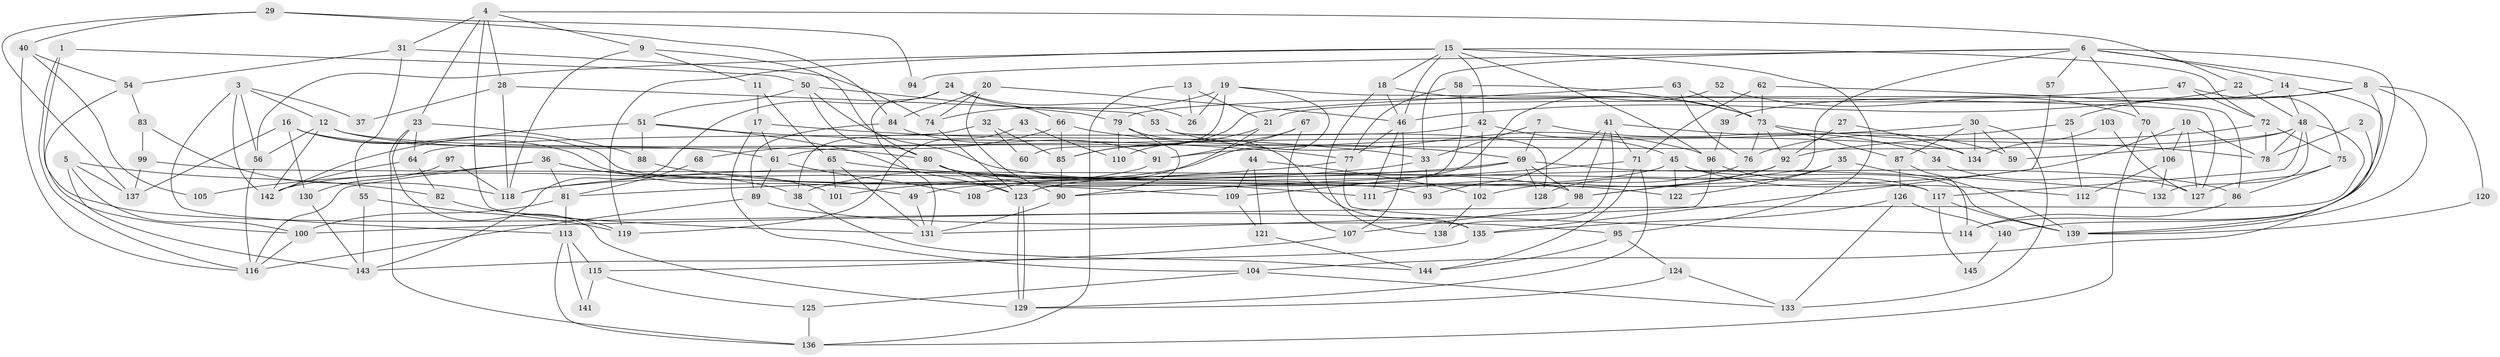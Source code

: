 // Generated by graph-tools (version 1.1) at 2025/15/03/09/25 04:15:14]
// undirected, 145 vertices, 290 edges
graph export_dot {
graph [start="1"]
  node [color=gray90,style=filled];
  1;
  2;
  3;
  4;
  5;
  6;
  7;
  8;
  9;
  10;
  11;
  12;
  13;
  14;
  15;
  16;
  17;
  18;
  19;
  20;
  21;
  22;
  23;
  24;
  25;
  26;
  27;
  28;
  29;
  30;
  31;
  32;
  33;
  34;
  35;
  36;
  37;
  38;
  39;
  40;
  41;
  42;
  43;
  44;
  45;
  46;
  47;
  48;
  49;
  50;
  51;
  52;
  53;
  54;
  55;
  56;
  57;
  58;
  59;
  60;
  61;
  62;
  63;
  64;
  65;
  66;
  67;
  68;
  69;
  70;
  71;
  72;
  73;
  74;
  75;
  76;
  77;
  78;
  79;
  80;
  81;
  82;
  83;
  84;
  85;
  86;
  87;
  88;
  89;
  90;
  91;
  92;
  93;
  94;
  95;
  96;
  97;
  98;
  99;
  100;
  101;
  102;
  103;
  104;
  105;
  106;
  107;
  108;
  109;
  110;
  111;
  112;
  113;
  114;
  115;
  116;
  117;
  118;
  119;
  120;
  121;
  122;
  123;
  124;
  125;
  126;
  127;
  128;
  129;
  130;
  131;
  132;
  133;
  134;
  135;
  136;
  137;
  138;
  139;
  140;
  141;
  142;
  143;
  144;
  145;
  1 -- 116;
  1 -- 50;
  1 -- 135;
  2 -- 104;
  2 -- 78;
  3 -- 56;
  3 -- 12;
  3 -- 37;
  3 -- 113;
  3 -- 142;
  4 -- 131;
  4 -- 9;
  4 -- 22;
  4 -- 23;
  4 -- 28;
  4 -- 31;
  5 -- 100;
  5 -- 137;
  5 -- 82;
  5 -- 143;
  6 -- 114;
  6 -- 14;
  6 -- 8;
  6 -- 33;
  6 -- 57;
  6 -- 70;
  6 -- 94;
  6 -- 98;
  7 -- 69;
  7 -- 33;
  7 -- 34;
  8 -- 139;
  8 -- 25;
  8 -- 39;
  8 -- 120;
  8 -- 140;
  9 -- 80;
  9 -- 11;
  9 -- 118;
  10 -- 78;
  10 -- 118;
  10 -- 106;
  10 -- 127;
  11 -- 65;
  11 -- 17;
  12 -- 142;
  12 -- 80;
  12 -- 56;
  12 -- 134;
  13 -- 136;
  13 -- 26;
  13 -- 21;
  14 -- 48;
  14 -- 21;
  14 -- 139;
  15 -- 72;
  15 -- 46;
  15 -- 18;
  15 -- 42;
  15 -- 56;
  15 -- 95;
  15 -- 96;
  15 -- 119;
  16 -- 137;
  16 -- 49;
  16 -- 61;
  16 -- 93;
  16 -- 130;
  17 -- 33;
  17 -- 61;
  17 -- 104;
  18 -- 73;
  18 -- 46;
  18 -- 138;
  19 -- 127;
  19 -- 74;
  19 -- 26;
  19 -- 38;
  19 -- 60;
  20 -- 74;
  20 -- 90;
  20 -- 46;
  20 -- 84;
  21 -- 85;
  21 -- 108;
  22 -- 46;
  22 -- 48;
  23 -- 64;
  23 -- 88;
  23 -- 129;
  23 -- 136;
  24 -- 131;
  24 -- 143;
  24 -- 26;
  24 -- 66;
  25 -- 76;
  25 -- 112;
  27 -- 92;
  27 -- 134;
  28 -- 53;
  28 -- 37;
  28 -- 118;
  29 -- 84;
  29 -- 40;
  29 -- 94;
  29 -- 137;
  30 -- 91;
  30 -- 59;
  30 -- 87;
  30 -- 133;
  30 -- 134;
  31 -- 55;
  31 -- 54;
  31 -- 74;
  32 -- 38;
  32 -- 85;
  32 -- 60;
  33 -- 118;
  33 -- 93;
  34 -- 127;
  35 -- 139;
  35 -- 98;
  35 -- 122;
  36 -- 38;
  36 -- 116;
  36 -- 81;
  36 -- 101;
  36 -- 105;
  38 -- 144;
  39 -- 96;
  40 -- 116;
  40 -- 54;
  40 -- 105;
  41 -- 93;
  41 -- 98;
  41 -- 59;
  41 -- 71;
  41 -- 138;
  42 -- 102;
  42 -- 45;
  42 -- 64;
  43 -- 110;
  43 -- 119;
  44 -- 121;
  44 -- 102;
  44 -- 109;
  45 -- 112;
  45 -- 49;
  45 -- 122;
  45 -- 139;
  46 -- 77;
  46 -- 107;
  46 -- 111;
  47 -- 72;
  47 -- 79;
  47 -- 75;
  48 -- 100;
  48 -- 59;
  48 -- 61;
  48 -- 78;
  48 -- 117;
  48 -- 132;
  49 -- 131;
  50 -- 122;
  50 -- 51;
  50 -- 79;
  50 -- 80;
  51 -- 77;
  51 -- 123;
  51 -- 88;
  51 -- 142;
  52 -- 109;
  52 -- 70;
  53 -- 128;
  53 -- 96;
  54 -- 100;
  54 -- 83;
  55 -- 143;
  55 -- 119;
  56 -- 116;
  57 -- 135;
  58 -- 73;
  58 -- 77;
  58 -- 123;
  61 -- 89;
  61 -- 108;
  62 -- 86;
  62 -- 71;
  62 -- 73;
  63 -- 73;
  63 -- 85;
  63 -- 76;
  64 -- 142;
  64 -- 82;
  65 -- 101;
  65 -- 131;
  65 -- 132;
  66 -- 69;
  66 -- 68;
  66 -- 85;
  67 -- 107;
  67 -- 91;
  67 -- 110;
  68 -- 81;
  69 -- 98;
  69 -- 123;
  69 -- 86;
  69 -- 101;
  69 -- 128;
  70 -- 106;
  70 -- 136;
  71 -- 129;
  71 -- 90;
  71 -- 144;
  72 -- 92;
  72 -- 75;
  72 -- 78;
  73 -- 78;
  73 -- 76;
  73 -- 87;
  73 -- 92;
  74 -- 123;
  75 -- 86;
  75 -- 127;
  76 -- 102;
  77 -- 81;
  77 -- 114;
  79 -- 135;
  79 -- 90;
  79 -- 110;
  80 -- 123;
  80 -- 98;
  80 -- 111;
  81 -- 113;
  81 -- 100;
  82 -- 119;
  83 -- 118;
  83 -- 99;
  84 -- 89;
  84 -- 91;
  85 -- 90;
  86 -- 114;
  87 -- 114;
  87 -- 126;
  88 -- 109;
  89 -- 95;
  89 -- 116;
  90 -- 131;
  91 -- 142;
  92 -- 111;
  92 -- 128;
  95 -- 124;
  95 -- 144;
  96 -- 117;
  96 -- 131;
  97 -- 118;
  97 -- 130;
  98 -- 107;
  99 -- 117;
  99 -- 137;
  100 -- 116;
  102 -- 138;
  103 -- 134;
  103 -- 127;
  104 -- 125;
  104 -- 133;
  106 -- 132;
  106 -- 112;
  107 -- 115;
  109 -- 121;
  113 -- 136;
  113 -- 115;
  113 -- 141;
  115 -- 125;
  115 -- 141;
  117 -- 139;
  117 -- 145;
  120 -- 139;
  121 -- 144;
  123 -- 129;
  123 -- 129;
  124 -- 129;
  124 -- 133;
  125 -- 136;
  126 -- 133;
  126 -- 135;
  126 -- 140;
  130 -- 143;
  135 -- 143;
  140 -- 145;
}
